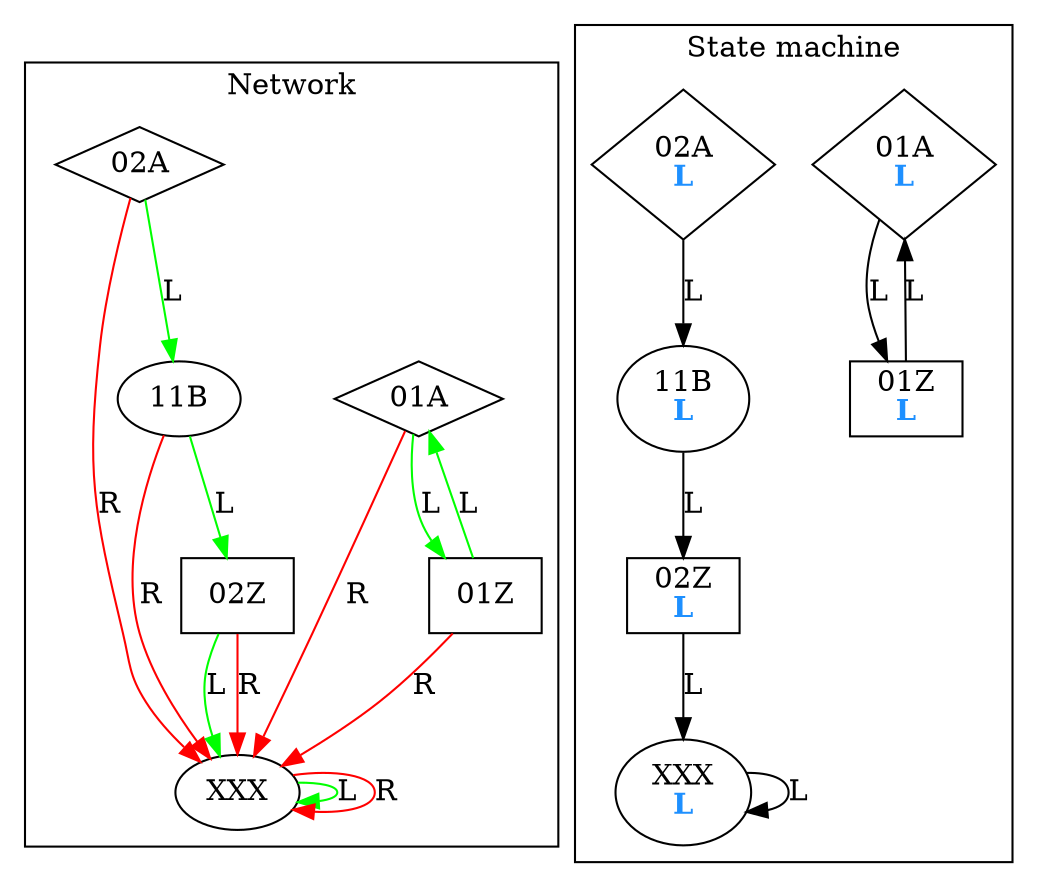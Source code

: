 digraph G {
	subgraph cluster {
	label = "Network"
	color=black
		_01A [label="01A",shape=diamond]
		_01A -> _01Z [color=green,label=L]
		_01A -> _XXX [color=red,label=R]
		_02A [label="02A",shape=diamond]
		_02A -> _11B [color=green,label=L]
		_02A -> _XXX [color=red,label=R]
		_11B [label="11B",shape=ellipse]
		_11B -> _02Z [color=green,label=L]
		_11B -> _XXX [color=red,label=R]
		_01Z [label="01Z",shape=rect]
		_01Z -> _01A [color=green,label=L]
		_01Z -> _XXX [color=red,label=R]
		_02Z [label="02Z",shape=rect]
		_02Z -> _XXX [color=green,label=L]
		_02Z -> _XXX [color=red,label=R]
		_XXX [label="XXX",shape=ellipse]
		_XXX -> _XXX [color=green,label=L]
		_XXX -> _XXX [color=red,label=R]
	}

	subgraph cluster_states {
		label = "State machine"
		color = black
		_walk_01A_0 [shape=diamond,label=<01A<br/><font color="dodgerblue"><b>L</b></font>>]
		_walk_01A_0 -> _walk_01Z_0 [label=L]
		_walk_01Z_0 [shape=rect,label=<01Z<br/><font color="dodgerblue"><b>L</b></font>>]
		_walk_01Z_0 -> _walk_01A_0 [label=L]
		_walk_02A_0 [shape=diamond,label=<02A<br/><font color="dodgerblue"><b>L</b></font>>]
		_walk_02A_0 -> _walk_11B_0 [label=L]
		_walk_11B_0 [shape=ellipse,label=<11B<br/><font color="dodgerblue"><b>L</b></font>>]
		_walk_11B_0 -> _walk_02Z_0 [label=L]
		_walk_02Z_0 [shape=rect,label=<02Z<br/><font color="dodgerblue"><b>L</b></font>>]
		_walk_02Z_0 -> _walk_XXX_0 [label=L]
		_walk_XXX_0 [shape=ellipse,label=<XXX<br/><font color="dodgerblue"><b>L</b></font>>]
		_walk_XXX_0 -> _walk_XXX_0 [label=L]
	}
}
